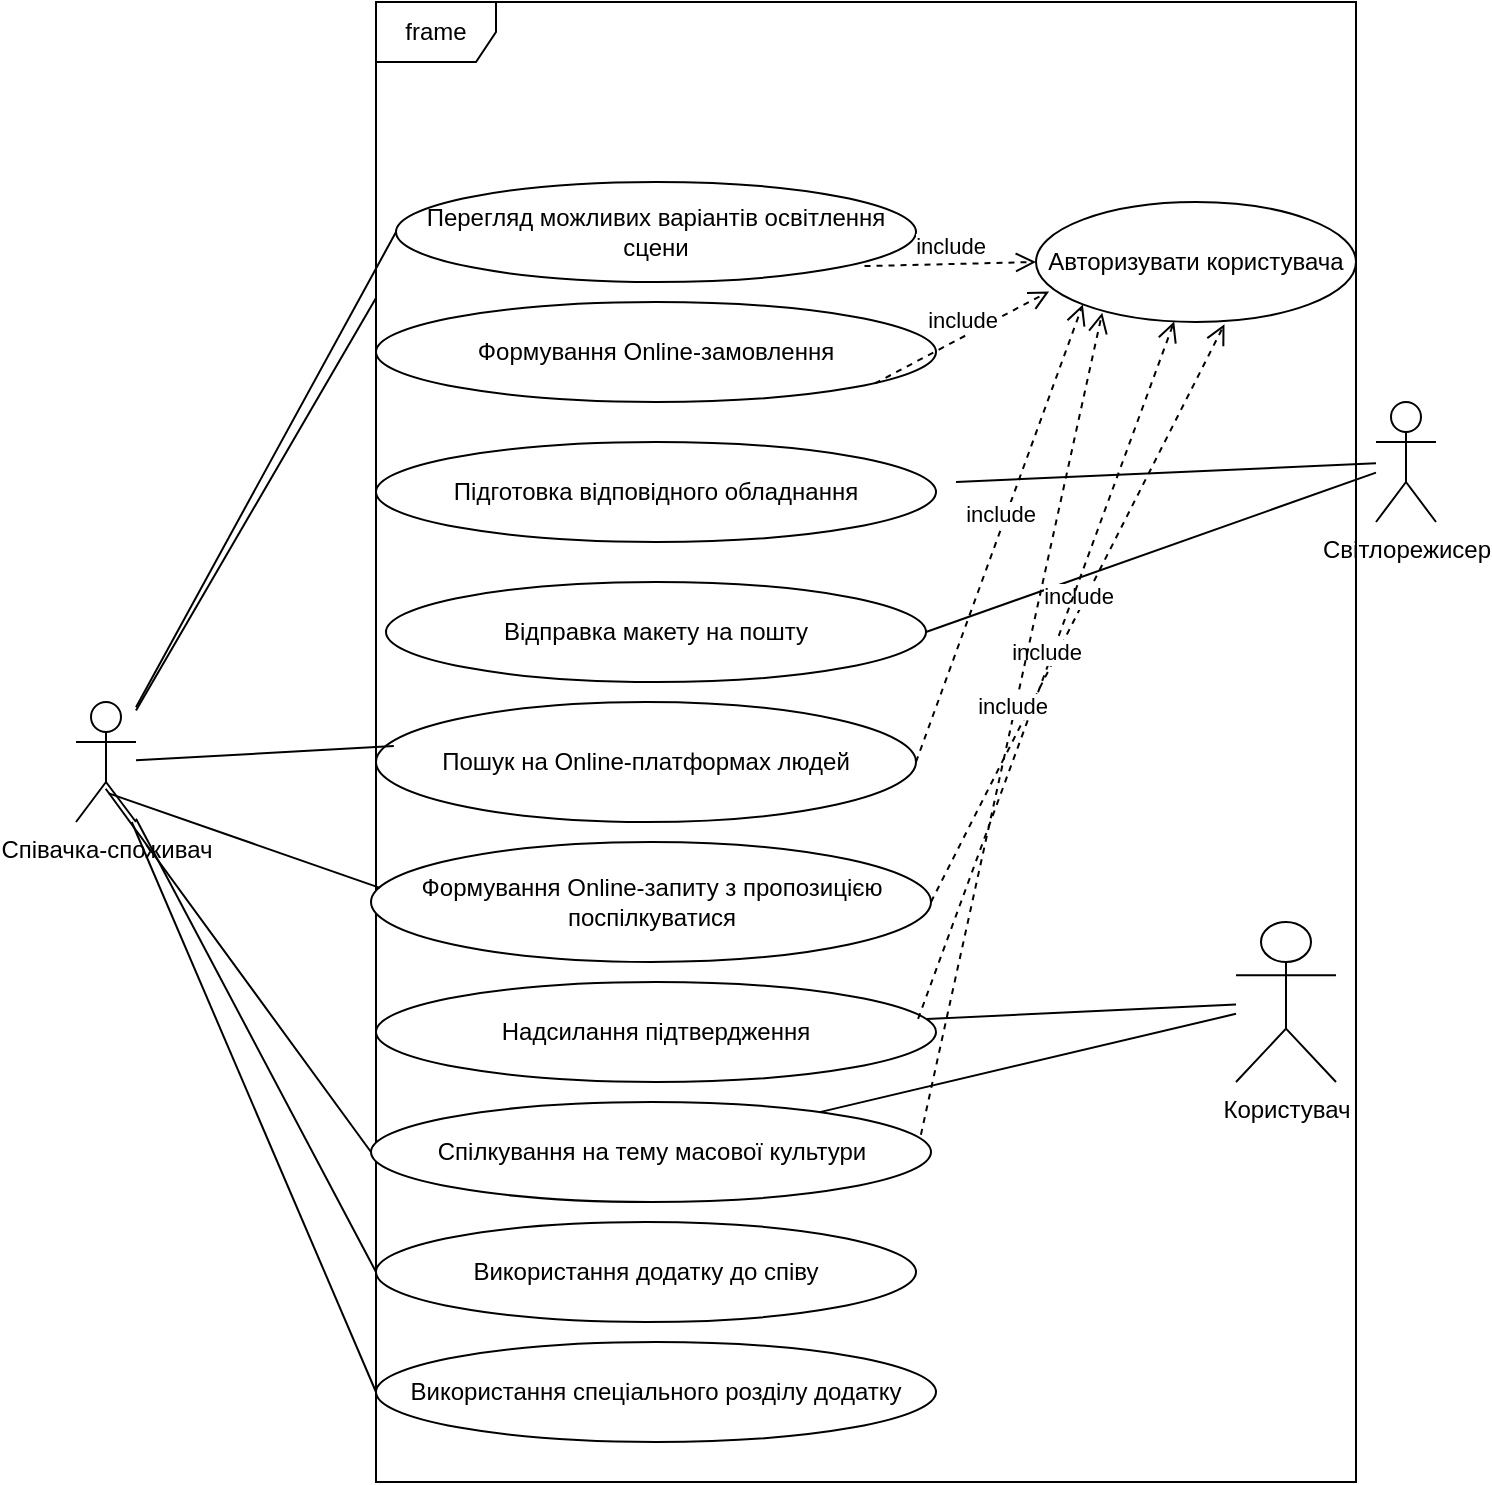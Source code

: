 <mxfile version="20.3.6" type="device"><diagram id="hI9828kyUh3jGenGz5Ig" name="Страница 1"><mxGraphModel dx="982" dy="551" grid="1" gridSize="10" guides="1" tooltips="1" connect="1" arrows="1" fold="1" page="1" pageScale="1" pageWidth="827" pageHeight="1169" math="0" shadow="0"><root><mxCell id="0"/><mxCell id="1" parent="0"/><mxCell id="6s9ajGkPuatbIHLFNaVj-1" value="Співачка-споживач" style="shape=umlActor;verticalLabelPosition=bottom;verticalAlign=top;html=1;" vertex="1" parent="1"><mxGeometry x="50" y="350" width="30" height="60" as="geometry"/></mxCell><mxCell id="6s9ajGkPuatbIHLFNaVj-2" value="frame" style="shape=umlFrame;whiteSpace=wrap;html=1;" vertex="1" parent="1"><mxGeometry x="200" width="490" height="740" as="geometry"/></mxCell><mxCell id="6s9ajGkPuatbIHLFNaVj-4" value="Перегляд можливих варіантів освітлення сцени" style="ellipse;whiteSpace=wrap;html=1;" vertex="1" parent="1"><mxGeometry x="210" y="90" width="260" height="50" as="geometry"/></mxCell><mxCell id="6s9ajGkPuatbIHLFNaVj-5" value="Формування Online-замовлення" style="ellipse;whiteSpace=wrap;html=1;" vertex="1" parent="1"><mxGeometry x="200" y="150" width="280" height="50" as="geometry"/></mxCell><mxCell id="6s9ajGkPuatbIHLFNaVj-6" value="Світлорежисер" style="shape=umlActor;verticalLabelPosition=bottom;verticalAlign=top;html=1;" vertex="1" parent="1"><mxGeometry x="700" y="200" width="30" height="60" as="geometry"/></mxCell><mxCell id="6s9ajGkPuatbIHLFNaVj-8" value="" style="endArrow=none;html=1;rounded=0;entryX=0;entryY=0.5;entryDx=0;entryDy=0;" edge="1" parent="1" source="6s9ajGkPuatbIHLFNaVj-1" target="6s9ajGkPuatbIHLFNaVj-4"><mxGeometry width="50" height="50" relative="1" as="geometry"><mxPoint x="100" y="170" as="sourcePoint"/><mxPoint x="290" y="260" as="targetPoint"/></mxGeometry></mxCell><mxCell id="6s9ajGkPuatbIHLFNaVj-9" value="Підготовка відповідного обладнання" style="ellipse;whiteSpace=wrap;html=1;" vertex="1" parent="1"><mxGeometry x="200" y="220" width="280" height="50" as="geometry"/></mxCell><mxCell id="6s9ajGkPuatbIHLFNaVj-10" value="Відправка макету на пошту" style="ellipse;whiteSpace=wrap;html=1;" vertex="1" parent="1"><mxGeometry x="205" y="290" width="270" height="50" as="geometry"/></mxCell><mxCell id="6s9ajGkPuatbIHLFNaVj-11" value="Пошук на Online-платформах людей" style="ellipse;whiteSpace=wrap;html=1;labelBackgroundColor=none;" vertex="1" parent="1"><mxGeometry x="200" y="350" width="270" height="60" as="geometry"/></mxCell><mxCell id="6s9ajGkPuatbIHLFNaVj-12" value="Формування Online-запиту з пропозицією поспілкуватися" style="ellipse;whiteSpace=wrap;html=1;labelBackgroundColor=none;" vertex="1" parent="1"><mxGeometry x="197.5" y="420" width="280" height="60" as="geometry"/></mxCell><mxCell id="6s9ajGkPuatbIHLFNaVj-13" value="Надсилання підтвердження" style="ellipse;whiteSpace=wrap;html=1;labelBackgroundColor=none;" vertex="1" parent="1"><mxGeometry x="200" y="490" width="280" height="50" as="geometry"/></mxCell><mxCell id="6s9ajGkPuatbIHLFNaVj-14" value="Користувач" style="shape=umlActor;verticalLabelPosition=bottom;verticalAlign=top;html=1;" vertex="1" parent="1"><mxGeometry x="630" y="460" width="50" height="80" as="geometry"/></mxCell><mxCell id="6s9ajGkPuatbIHLFNaVj-15" value="Спілкування на тему масової культури" style="ellipse;whiteSpace=wrap;html=1;labelBackgroundColor=none;" vertex="1" parent="1"><mxGeometry x="197.5" y="550" width="280" height="50" as="geometry"/></mxCell><mxCell id="6s9ajGkPuatbIHLFNaVj-16" value="Використання додатку до співу" style="ellipse;whiteSpace=wrap;html=1;labelBackgroundColor=none;" vertex="1" parent="1"><mxGeometry x="200" y="610" width="270" height="50" as="geometry"/></mxCell><mxCell id="6s9ajGkPuatbIHLFNaVj-17" value="Використання спеціального розділу додатку" style="ellipse;whiteSpace=wrap;html=1;labelBackgroundColor=none;" vertex="1" parent="1"><mxGeometry x="200" y="670" width="280" height="50" as="geometry"/></mxCell><mxCell id="6s9ajGkPuatbIHLFNaVj-19" value="" style="endArrow=none;html=1;rounded=0;entryX=0;entryY=0.2;entryDx=0;entryDy=0;entryPerimeter=0;" edge="1" parent="1" source="6s9ajGkPuatbIHLFNaVj-1" target="6s9ajGkPuatbIHLFNaVj-2"><mxGeometry width="50" height="50" relative="1" as="geometry"><mxPoint x="230" y="360" as="sourcePoint"/><mxPoint x="280" y="310" as="targetPoint"/></mxGeometry></mxCell><mxCell id="6s9ajGkPuatbIHLFNaVj-20" value="" style="endArrow=none;html=1;rounded=0;" edge="1" parent="1" target="6s9ajGkPuatbIHLFNaVj-6"><mxGeometry width="50" height="50" relative="1" as="geometry"><mxPoint x="490" y="240" as="sourcePoint"/><mxPoint x="280" y="310" as="targetPoint"/></mxGeometry></mxCell><mxCell id="6s9ajGkPuatbIHLFNaVj-21" value="" style="endArrow=none;html=1;rounded=0;exitX=1;exitY=0.5;exitDx=0;exitDy=0;" edge="1" parent="1" source="6s9ajGkPuatbIHLFNaVj-10" target="6s9ajGkPuatbIHLFNaVj-6"><mxGeometry width="50" height="50" relative="1" as="geometry"><mxPoint x="230" y="360" as="sourcePoint"/><mxPoint x="280" y="310" as="targetPoint"/></mxGeometry></mxCell><mxCell id="6s9ajGkPuatbIHLFNaVj-22" value="" style="endArrow=none;html=1;rounded=0;exitX=0.033;exitY=0.367;exitDx=0;exitDy=0;exitPerimeter=0;" edge="1" parent="1" source="6s9ajGkPuatbIHLFNaVj-11" target="6s9ajGkPuatbIHLFNaVj-1"><mxGeometry width="50" height="50" relative="1" as="geometry"><mxPoint x="230" y="410" as="sourcePoint"/><mxPoint x="100" y="170" as="targetPoint"/></mxGeometry></mxCell><mxCell id="6s9ajGkPuatbIHLFNaVj-23" value="" style="endArrow=none;html=1;rounded=0;exitX=0.016;exitY=0.382;exitDx=0;exitDy=0;exitPerimeter=0;entryX=0.546;entryY=0.761;entryDx=0;entryDy=0;entryPerimeter=0;" edge="1" parent="1" source="6s9ajGkPuatbIHLFNaVj-12" target="6s9ajGkPuatbIHLFNaVj-1"><mxGeometry width="50" height="50" relative="1" as="geometry"><mxPoint x="230" y="460" as="sourcePoint"/><mxPoint x="100" y="170" as="targetPoint"/></mxGeometry></mxCell><mxCell id="6s9ajGkPuatbIHLFNaVj-24" value="" style="endArrow=none;html=1;rounded=0;" edge="1" parent="1" source="6s9ajGkPuatbIHLFNaVj-14" target="6s9ajGkPuatbIHLFNaVj-13"><mxGeometry width="50" height="50" relative="1" as="geometry"><mxPoint x="230" y="460" as="sourcePoint"/><mxPoint x="280" y="410" as="targetPoint"/></mxGeometry></mxCell><mxCell id="6s9ajGkPuatbIHLFNaVj-25" value="" style="endArrow=none;html=1;rounded=0;exitX=0;exitY=0.5;exitDx=0;exitDy=0;entryX=0.495;entryY=0.723;entryDx=0;entryDy=0;entryPerimeter=0;" edge="1" parent="1" source="6s9ajGkPuatbIHLFNaVj-15" target="6s9ajGkPuatbIHLFNaVj-1"><mxGeometry width="50" height="50" relative="1" as="geometry"><mxPoint x="230" y="460" as="sourcePoint"/><mxPoint x="100" y="180" as="targetPoint"/></mxGeometry></mxCell><mxCell id="6s9ajGkPuatbIHLFNaVj-26" value="" style="endArrow=none;html=1;rounded=0;" edge="1" parent="1" source="6s9ajGkPuatbIHLFNaVj-14" target="6s9ajGkPuatbIHLFNaVj-15"><mxGeometry width="50" height="50" relative="1" as="geometry"><mxPoint x="110" y="550" as="sourcePoint"/><mxPoint x="280" y="410" as="targetPoint"/></mxGeometry></mxCell><mxCell id="6s9ajGkPuatbIHLFNaVj-27" value="" style="endArrow=none;html=1;rounded=0;exitX=0;exitY=0.5;exitDx=0;exitDy=0;" edge="1" parent="1" source="6s9ajGkPuatbIHLFNaVj-16" target="6s9ajGkPuatbIHLFNaVj-1"><mxGeometry width="50" height="50" relative="1" as="geometry"><mxPoint x="230" y="480" as="sourcePoint"/><mxPoint x="100" y="180" as="targetPoint"/></mxGeometry></mxCell><mxCell id="6s9ajGkPuatbIHLFNaVj-28" value="" style="endArrow=none;html=1;rounded=0;exitX=0;exitY=0.5;exitDx=0;exitDy=0;" edge="1" parent="1" source="6s9ajGkPuatbIHLFNaVj-17" target="6s9ajGkPuatbIHLFNaVj-1"><mxGeometry width="50" height="50" relative="1" as="geometry"><mxPoint x="230" y="480" as="sourcePoint"/><mxPoint x="110" y="180" as="targetPoint"/></mxGeometry></mxCell><mxCell id="6s9ajGkPuatbIHLFNaVj-30" value="Авторизувати користувача" style="ellipse;whiteSpace=wrap;html=1;labelBackgroundColor=none;" vertex="1" parent="1"><mxGeometry x="530" y="100" width="160" height="60" as="geometry"/></mxCell><mxCell id="6s9ajGkPuatbIHLFNaVj-31" value="include&lt;br&gt;" style="html=1;verticalAlign=bottom;endArrow=open;dashed=1;endSize=8;rounded=0;entryX=0;entryY=0.5;entryDx=0;entryDy=0;exitX=0.901;exitY=0.841;exitDx=0;exitDy=0;exitPerimeter=0;" edge="1" parent="1" source="6s9ajGkPuatbIHLFNaVj-4" target="6s9ajGkPuatbIHLFNaVj-30"><mxGeometry relative="1" as="geometry"><mxPoint x="120" y="120" as="sourcePoint"/><mxPoint x="40" y="120" as="targetPoint"/></mxGeometry></mxCell><mxCell id="6s9ajGkPuatbIHLFNaVj-34" value="include" style="html=1;verticalAlign=bottom;endArrow=open;dashed=1;endSize=8;rounded=0;entryX=0.041;entryY=0.745;entryDx=0;entryDy=0;entryPerimeter=0;exitX=0.891;exitY=0.814;exitDx=0;exitDy=0;exitPerimeter=0;" edge="1" parent="1" source="6s9ajGkPuatbIHLFNaVj-5" target="6s9ajGkPuatbIHLFNaVj-30"><mxGeometry relative="1" as="geometry"><mxPoint x="120" y="114.52" as="sourcePoint"/><mxPoint x="40" y="114.52" as="targetPoint"/></mxGeometry></mxCell><mxCell id="6s9ajGkPuatbIHLFNaVj-36" value="include&lt;br&gt;" style="html=1;verticalAlign=bottom;endArrow=open;dashed=1;endSize=8;rounded=0;entryX=0;entryY=1;entryDx=0;entryDy=0;exitX=1;exitY=0.5;exitDx=0;exitDy=0;" edge="1" parent="1" source="6s9ajGkPuatbIHLFNaVj-11" target="6s9ajGkPuatbIHLFNaVj-30"><mxGeometry relative="1" as="geometry"><mxPoint x="454.26" y="142.05" as="sourcePoint"/><mxPoint x="530.0" y="170" as="targetPoint"/></mxGeometry></mxCell><mxCell id="6s9ajGkPuatbIHLFNaVj-37" value="include&lt;br&gt;" style="html=1;verticalAlign=bottom;endArrow=open;dashed=1;endSize=8;rounded=0;entryX=0.589;entryY=1.018;entryDx=0;entryDy=0;exitX=1;exitY=0.5;exitDx=0;exitDy=0;entryPerimeter=0;" edge="1" parent="1" source="6s9ajGkPuatbIHLFNaVj-12" target="6s9ajGkPuatbIHLFNaVj-30"><mxGeometry relative="1" as="geometry"><mxPoint x="464.26" y="152.05" as="sourcePoint"/><mxPoint x="540.0" y="180" as="targetPoint"/></mxGeometry></mxCell><mxCell id="6s9ajGkPuatbIHLFNaVj-38" value="include&lt;br&gt;" style="html=1;verticalAlign=bottom;endArrow=open;dashed=1;endSize=8;rounded=0;exitX=0.968;exitY=0.369;exitDx=0;exitDy=0;exitPerimeter=0;" edge="1" parent="1" source="6s9ajGkPuatbIHLFNaVj-13" target="6s9ajGkPuatbIHLFNaVj-30"><mxGeometry relative="1" as="geometry"><mxPoint x="474.26" y="162.05" as="sourcePoint"/><mxPoint x="550.0" y="190" as="targetPoint"/></mxGeometry></mxCell><mxCell id="6s9ajGkPuatbIHLFNaVj-39" value="include&lt;br&gt;" style="html=1;verticalAlign=bottom;endArrow=open;dashed=1;endSize=8;rounded=0;entryX=0.207;entryY=0.923;entryDx=0;entryDy=0;exitX=0.982;exitY=0.327;exitDx=0;exitDy=0;exitPerimeter=0;entryPerimeter=0;" edge="1" parent="1" source="6s9ajGkPuatbIHLFNaVj-15" target="6s9ajGkPuatbIHLFNaVj-30"><mxGeometry relative="1" as="geometry"><mxPoint x="484.26" y="172.05" as="sourcePoint"/><mxPoint x="560.0" y="200" as="targetPoint"/></mxGeometry></mxCell></root></mxGraphModel></diagram></mxfile>